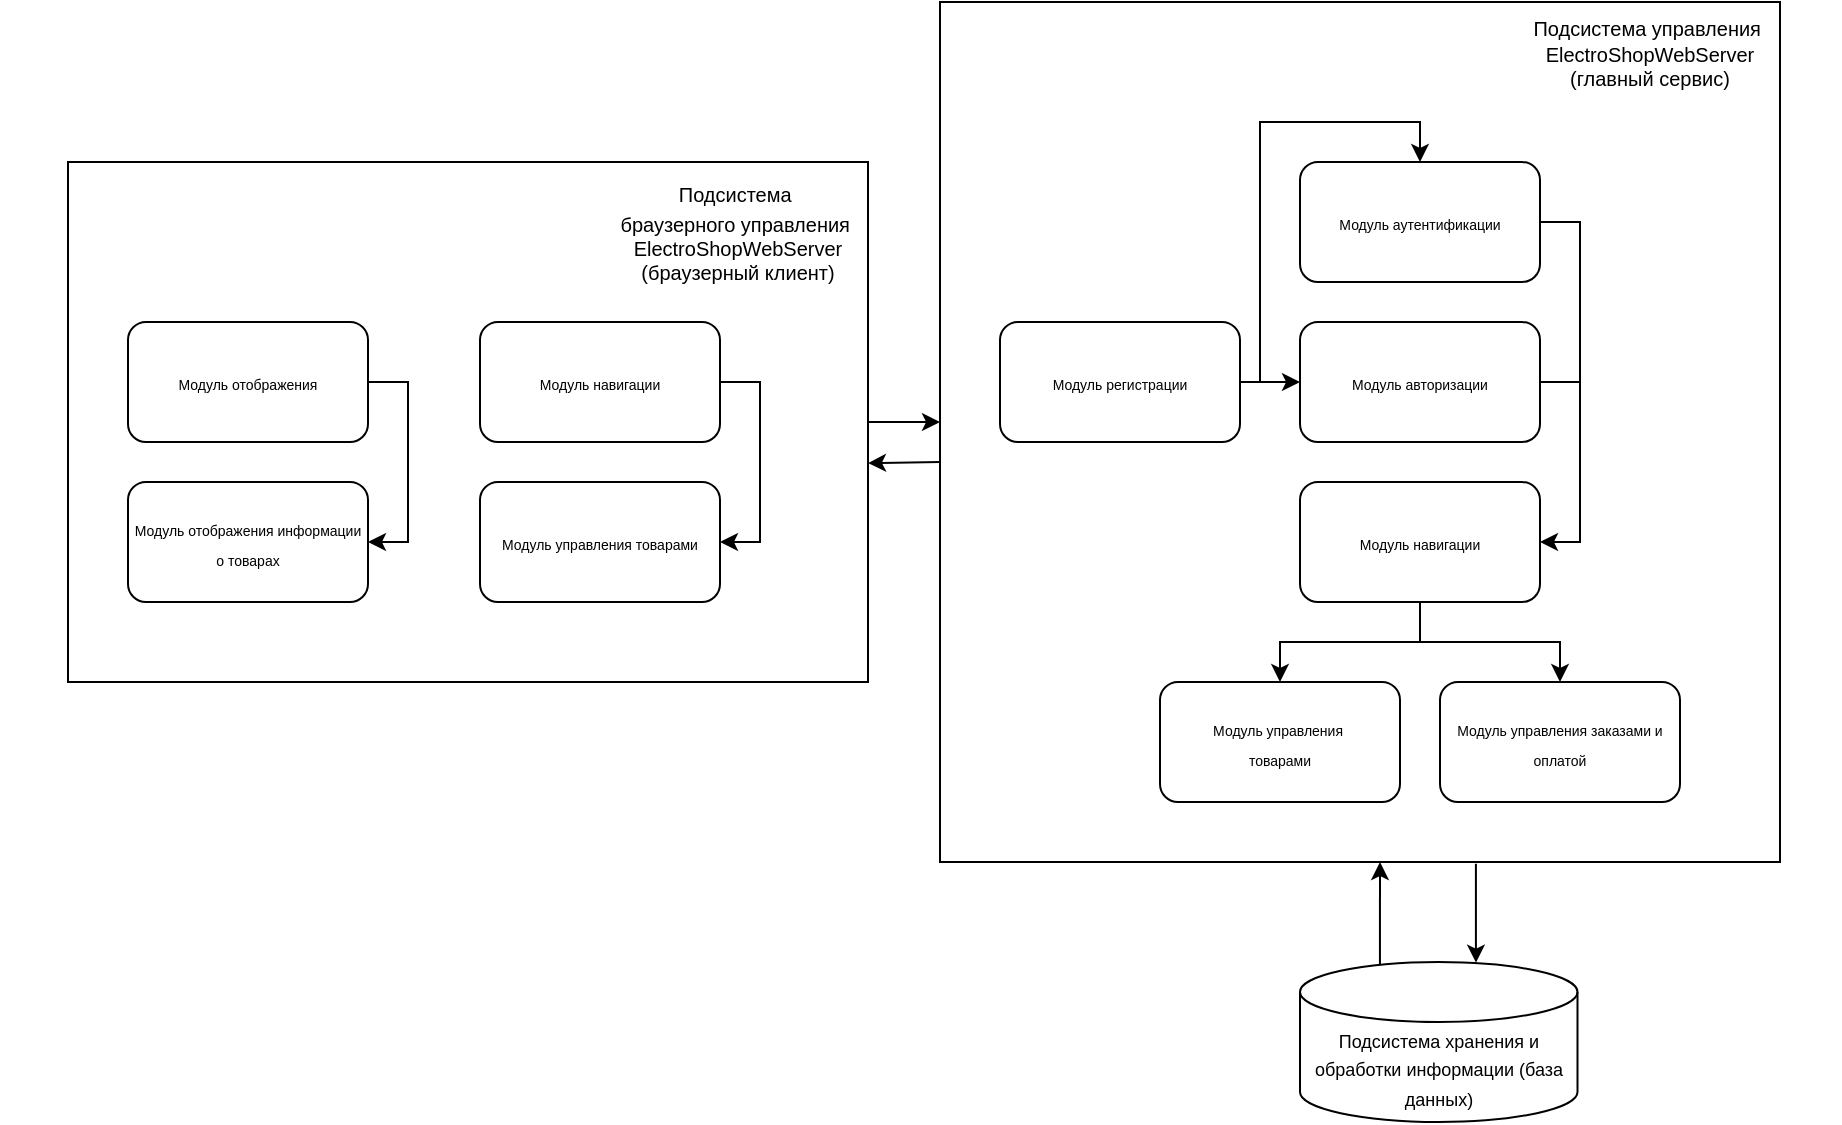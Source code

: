 <mxfile version="24.7.14">
  <diagram name="Страница — 1" id="UEC_ec6IVbAjrxWK-F9K">
    <mxGraphModel dx="2327" dy="787" grid="1" gridSize="10" guides="1" tooltips="1" connect="1" arrows="1" fold="1" page="1" pageScale="1" pageWidth="827" pageHeight="1169" math="0" shadow="0">
      <root>
        <mxCell id="0" />
        <mxCell id="1" parent="0" />
        <mxCell id="HstGBGgM901SdveNCRpf-18" value="" style="group" vertex="1" connectable="0" parent="1">
          <mxGeometry x="400" y="170" width="450" height="430" as="geometry" />
        </mxCell>
        <mxCell id="HstGBGgM901SdveNCRpf-1" value="" style="rounded=0;whiteSpace=wrap;html=1;" vertex="1" parent="HstGBGgM901SdveNCRpf-18">
          <mxGeometry width="420" height="430" as="geometry" />
        </mxCell>
        <mxCell id="HstGBGgM901SdveNCRpf-5" style="rounded=0;orthogonalLoop=1;jettySize=auto;html=1;exitX=1;exitY=0.5;exitDx=0;exitDy=0;entryX=0;entryY=0.5;entryDx=0;entryDy=0;" edge="1" parent="HstGBGgM901SdveNCRpf-18" source="HstGBGgM901SdveNCRpf-2" target="HstGBGgM901SdveNCRpf-4">
          <mxGeometry relative="1" as="geometry" />
        </mxCell>
        <mxCell id="HstGBGgM901SdveNCRpf-2" value="&lt;font style=&quot;font-size: 7px;&quot;&gt;Модуль регистрации&lt;/font&gt;" style="rounded=1;whiteSpace=wrap;html=1;" vertex="1" parent="HstGBGgM901SdveNCRpf-18">
          <mxGeometry x="30" y="160" width="120" height="60" as="geometry" />
        </mxCell>
        <mxCell id="HstGBGgM901SdveNCRpf-11" style="edgeStyle=orthogonalEdgeStyle;rounded=0;orthogonalLoop=1;jettySize=auto;html=1;exitX=1;exitY=0.5;exitDx=0;exitDy=0;entryX=1;entryY=0.5;entryDx=0;entryDy=0;" edge="1" parent="HstGBGgM901SdveNCRpf-18" source="HstGBGgM901SdveNCRpf-3" target="HstGBGgM901SdveNCRpf-10">
          <mxGeometry relative="1" as="geometry" />
        </mxCell>
        <mxCell id="HstGBGgM901SdveNCRpf-3" value="&lt;font style=&quot;font-size: 7px;&quot;&gt;Модуль аутентификации&lt;/font&gt;" style="rounded=1;whiteSpace=wrap;html=1;" vertex="1" parent="HstGBGgM901SdveNCRpf-18">
          <mxGeometry x="180" y="80" width="120" height="60" as="geometry" />
        </mxCell>
        <mxCell id="HstGBGgM901SdveNCRpf-12" style="edgeStyle=orthogonalEdgeStyle;rounded=0;orthogonalLoop=1;jettySize=auto;html=1;exitX=1;exitY=0.5;exitDx=0;exitDy=0;endArrow=none;endFill=0;" edge="1" parent="HstGBGgM901SdveNCRpf-18" source="HstGBGgM901SdveNCRpf-4">
          <mxGeometry relative="1" as="geometry">
            <mxPoint x="320" y="189.905" as="targetPoint" />
          </mxGeometry>
        </mxCell>
        <mxCell id="HstGBGgM901SdveNCRpf-4" value="&lt;font style=&quot;font-size: 7px;&quot;&gt;Модуль авторизации&lt;/font&gt;" style="rounded=1;whiteSpace=wrap;html=1;" vertex="1" parent="HstGBGgM901SdveNCRpf-18">
          <mxGeometry x="180" y="160" width="120" height="60" as="geometry" />
        </mxCell>
        <mxCell id="HstGBGgM901SdveNCRpf-9" value="" style="endArrow=classic;html=1;rounded=0;edgeStyle=orthogonalEdgeStyle;entryX=0.5;entryY=0;entryDx=0;entryDy=0;" edge="1" parent="HstGBGgM901SdveNCRpf-18" target="HstGBGgM901SdveNCRpf-3">
          <mxGeometry width="50" height="50" relative="1" as="geometry">
            <mxPoint x="160" y="190" as="sourcePoint" />
            <mxPoint x="190" y="120" as="targetPoint" />
            <Array as="points">
              <mxPoint x="160" y="60" />
              <mxPoint x="240" y="60" />
            </Array>
          </mxGeometry>
        </mxCell>
        <mxCell id="HstGBGgM901SdveNCRpf-15" style="edgeStyle=orthogonalEdgeStyle;rounded=0;orthogonalLoop=1;jettySize=auto;html=1;exitX=0.5;exitY=1;exitDx=0;exitDy=0;entryX=0.5;entryY=0;entryDx=0;entryDy=0;" edge="1" parent="HstGBGgM901SdveNCRpf-18" source="HstGBGgM901SdveNCRpf-10" target="HstGBGgM901SdveNCRpf-14">
          <mxGeometry relative="1" as="geometry" />
        </mxCell>
        <mxCell id="HstGBGgM901SdveNCRpf-16" style="edgeStyle=orthogonalEdgeStyle;rounded=0;orthogonalLoop=1;jettySize=auto;html=1;exitX=0.5;exitY=1;exitDx=0;exitDy=0;entryX=0.5;entryY=0;entryDx=0;entryDy=0;" edge="1" parent="HstGBGgM901SdveNCRpf-18" source="HstGBGgM901SdveNCRpf-10" target="HstGBGgM901SdveNCRpf-13">
          <mxGeometry relative="1" as="geometry" />
        </mxCell>
        <mxCell id="HstGBGgM901SdveNCRpf-10" value="&lt;font style=&quot;font-size: 7px;&quot;&gt;Модуль навигации&lt;/font&gt;" style="rounded=1;whiteSpace=wrap;html=1;" vertex="1" parent="HstGBGgM901SdveNCRpf-18">
          <mxGeometry x="180" y="240" width="120" height="60" as="geometry" />
        </mxCell>
        <mxCell id="HstGBGgM901SdveNCRpf-13" value="&lt;font style=&quot;font-size: 7px;&quot;&gt;Модуль управления&amp;nbsp;&lt;/font&gt;&lt;div&gt;&lt;font style=&quot;font-size: 7px;&quot;&gt;товарами&lt;/font&gt;&lt;/div&gt;" style="rounded=1;whiteSpace=wrap;html=1;" vertex="1" parent="HstGBGgM901SdveNCRpf-18">
          <mxGeometry x="110" y="340" width="120" height="60" as="geometry" />
        </mxCell>
        <mxCell id="HstGBGgM901SdveNCRpf-14" value="&lt;span style=&quot;font-size: 7px;&quot;&gt;Модуль управления заказами и оплатой&lt;/span&gt;" style="rounded=1;whiteSpace=wrap;html=1;" vertex="1" parent="HstGBGgM901SdveNCRpf-18">
          <mxGeometry x="250" y="340" width="120" height="60" as="geometry" />
        </mxCell>
        <mxCell id="HstGBGgM901SdveNCRpf-17" value="&lt;font style=&quot;font-size: 10px;&quot;&gt;Подсистема управления&amp;nbsp;&lt;/font&gt;&lt;div style=&quot;font-size: 10px;&quot;&gt;&lt;font style=&quot;font-size: 10px;&quot;&gt;ElectroShopWebServer&lt;/font&gt;&lt;/div&gt;&lt;div style=&quot;font-size: 10px;&quot;&gt;&lt;font style=&quot;font-size: 10px;&quot;&gt;(главный сервис)&lt;/font&gt;&lt;/div&gt;" style="text;html=1;align=center;verticalAlign=middle;whiteSpace=wrap;rounded=0;" vertex="1" parent="HstGBGgM901SdveNCRpf-18">
          <mxGeometry x="260" y="10" width="190" height="30" as="geometry" />
        </mxCell>
        <mxCell id="HstGBGgM901SdveNCRpf-19" value="" style="group" vertex="1" connectable="0" parent="1">
          <mxGeometry x="-70" y="180" width="450" height="430" as="geometry" />
        </mxCell>
        <mxCell id="HstGBGgM901SdveNCRpf-66" value="" style="group" vertex="1" connectable="0" parent="HstGBGgM901SdveNCRpf-19">
          <mxGeometry x="34" y="70" width="430" height="260" as="geometry" />
        </mxCell>
        <mxCell id="HstGBGgM901SdveNCRpf-20" value="" style="rounded=0;whiteSpace=wrap;html=1;" vertex="1" parent="HstGBGgM901SdveNCRpf-66">
          <mxGeometry width="400" height="260" as="geometry" />
        </mxCell>
        <mxCell id="HstGBGgM901SdveNCRpf-36" style="edgeStyle=orthogonalEdgeStyle;rounded=0;orthogonalLoop=1;jettySize=auto;html=1;exitX=1;exitY=0.5;exitDx=0;exitDy=0;entryX=1;entryY=0.5;entryDx=0;entryDy=0;" edge="1" parent="HstGBGgM901SdveNCRpf-66" source="HstGBGgM901SdveNCRpf-24" target="HstGBGgM901SdveNCRpf-26">
          <mxGeometry relative="1" as="geometry" />
        </mxCell>
        <mxCell id="HstGBGgM901SdveNCRpf-24" value="&lt;font style=&quot;font-size: 7px;&quot;&gt;Модуль навигации&lt;/font&gt;" style="rounded=1;whiteSpace=wrap;html=1;" vertex="1" parent="HstGBGgM901SdveNCRpf-66">
          <mxGeometry x="206" y="80" width="120" height="60" as="geometry" />
        </mxCell>
        <mxCell id="HstGBGgM901SdveNCRpf-26" value="&lt;font style=&quot;font-size: 7px;&quot;&gt;Модуль управления товарами&lt;/font&gt;" style="rounded=1;whiteSpace=wrap;html=1;" vertex="1" parent="HstGBGgM901SdveNCRpf-66">
          <mxGeometry x="206" y="160" width="120" height="60" as="geometry" />
        </mxCell>
        <mxCell id="HstGBGgM901SdveNCRpf-33" value="&lt;font style=&quot;font-size: 10px;&quot;&gt;Подсистема&amp;nbsp;&lt;/font&gt;&lt;div&gt;&lt;font style=&quot;font-size: 10px;&quot;&gt;браузерного&amp;nbsp;&lt;/font&gt;&lt;span style=&quot;font-size: 10px; background-color: initial;&quot;&gt;управления&amp;nbsp;&lt;/span&gt;&lt;div&gt;&lt;div style=&quot;font-size: 10px;&quot;&gt;&lt;font style=&quot;font-size: 10px;&quot;&gt;ElectroShopWebServer&lt;/font&gt;&lt;/div&gt;&lt;div style=&quot;font-size: 10px;&quot;&gt;&lt;font style=&quot;font-size: 10px;&quot;&gt;(браузерный клиент)&lt;/font&gt;&lt;/div&gt;&lt;/div&gt;&lt;/div&gt;" style="text;html=1;align=center;verticalAlign=middle;whiteSpace=wrap;rounded=0;" vertex="1" parent="HstGBGgM901SdveNCRpf-66">
          <mxGeometry x="240" y="20" width="190" height="30" as="geometry" />
        </mxCell>
        <mxCell id="HstGBGgM901SdveNCRpf-62" style="edgeStyle=orthogonalEdgeStyle;rounded=0;orthogonalLoop=1;jettySize=auto;html=1;exitX=1;exitY=0.5;exitDx=0;exitDy=0;entryX=1;entryY=0.5;entryDx=0;entryDy=0;" edge="1" parent="HstGBGgM901SdveNCRpf-66" source="HstGBGgM901SdveNCRpf-63" target="HstGBGgM901SdveNCRpf-64">
          <mxGeometry relative="1" as="geometry" />
        </mxCell>
        <mxCell id="HstGBGgM901SdveNCRpf-63" value="&lt;font style=&quot;font-size: 7px;&quot;&gt;Модуль отображения&lt;/font&gt;" style="rounded=1;whiteSpace=wrap;html=1;" vertex="1" parent="HstGBGgM901SdveNCRpf-66">
          <mxGeometry x="30" y="80" width="120" height="60" as="geometry" />
        </mxCell>
        <mxCell id="HstGBGgM901SdveNCRpf-64" value="&lt;font style=&quot;font-size: 7px;&quot;&gt;Модуль отображения информации о товарах&lt;/font&gt;" style="rounded=1;whiteSpace=wrap;html=1;" vertex="1" parent="HstGBGgM901SdveNCRpf-66">
          <mxGeometry x="30" y="160" width="120" height="60" as="geometry" />
        </mxCell>
        <mxCell id="HstGBGgM901SdveNCRpf-77" style="edgeStyle=orthogonalEdgeStyle;rounded=0;orthogonalLoop=1;jettySize=auto;html=1;exitX=1.001;exitY=0.579;exitDx=0;exitDy=0;endArrow=none;endFill=0;startArrow=classic;startFill=1;exitPerimeter=0;" edge="1" parent="HstGBGgM901SdveNCRpf-66">
          <mxGeometry relative="1" as="geometry">
            <mxPoint x="400.0" y="150.54" as="sourcePoint" />
            <mxPoint x="436" y="150" as="targetPoint" />
            <Array as="points">
              <mxPoint x="435.6" y="151" />
            </Array>
          </mxGeometry>
        </mxCell>
        <mxCell id="HstGBGgM901SdveNCRpf-67" value="&lt;font style=&quot;font-size: 9px;&quot;&gt;Подсистема хранения и обработки информации (база данных)&lt;/font&gt;" style="shape=cylinder3;whiteSpace=wrap;html=1;boundedLbl=1;backgroundOutline=1;size=15;" vertex="1" parent="1">
          <mxGeometry x="580" y="650" width="138.75" height="80" as="geometry" />
        </mxCell>
        <mxCell id="HstGBGgM901SdveNCRpf-69" style="rounded=0;orthogonalLoop=1;jettySize=auto;html=1;entryX=0.476;entryY=0.999;entryDx=0;entryDy=0;entryPerimeter=0;exitX=0.288;exitY=0.014;exitDx=0;exitDy=0;exitPerimeter=0;" edge="1" parent="1" source="HstGBGgM901SdveNCRpf-67">
          <mxGeometry relative="1" as="geometry">
            <mxPoint x="620" y="650" as="sourcePoint" />
            <mxPoint x="620.0" y="600.0" as="targetPoint" />
          </mxGeometry>
        </mxCell>
        <mxCell id="HstGBGgM901SdveNCRpf-71" style="edgeStyle=orthogonalEdgeStyle;rounded=0;orthogonalLoop=1;jettySize=auto;html=1;exitX=1;exitY=0.5;exitDx=0;exitDy=0;" edge="1" parent="1" source="HstGBGgM901SdveNCRpf-20">
          <mxGeometry relative="1" as="geometry">
            <mxPoint x="400" y="380" as="targetPoint" />
          </mxGeometry>
        </mxCell>
        <mxCell id="HstGBGgM901SdveNCRpf-79" value="" style="endArrow=classic;html=1;rounded=0;exitX=0.638;exitY=1.002;exitDx=0;exitDy=0;exitPerimeter=0;entryX=0.634;entryY=0.004;entryDx=0;entryDy=0;entryPerimeter=0;" edge="1" parent="1" source="HstGBGgM901SdveNCRpf-1" target="HstGBGgM901SdveNCRpf-67">
          <mxGeometry width="50" height="50" relative="1" as="geometry">
            <mxPoint x="600" y="670" as="sourcePoint" />
            <mxPoint x="650" y="620" as="targetPoint" />
          </mxGeometry>
        </mxCell>
      </root>
    </mxGraphModel>
  </diagram>
</mxfile>

